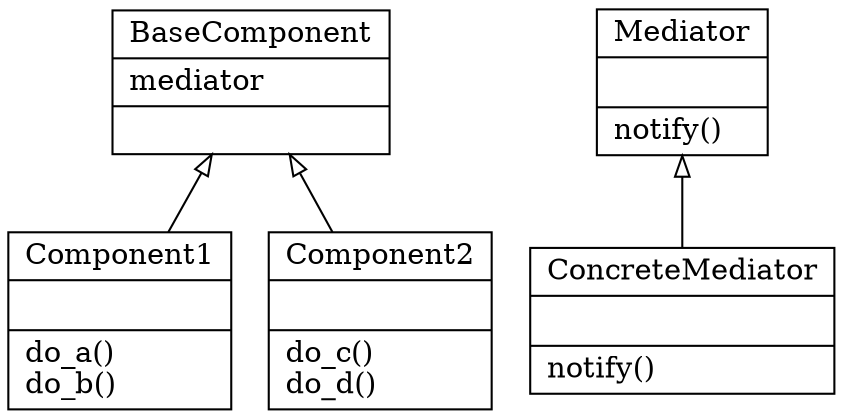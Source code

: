 digraph "classes" {
charset="utf-8"
rankdir=BT
"0" [label="{BaseComponent|mediator\l|}", shape="record"];
"1" [label="{Component1|\l|do_a()\ldo_b()\l}", shape="record"];
"2" [label="{Component2|\l|do_c()\ldo_d()\l}", shape="record"];
"3" [label="{ConcreteMediator|\l|notify()\l}", shape="record"];
"4" [label="{Mediator|\l|notify()\l}", shape="record"];
"1" -> "0" [arrowhead="empty", arrowtail="none"];
"2" -> "0" [arrowhead="empty", arrowtail="none"];
"3" -> "4" [arrowhead="empty", arrowtail="none"];
}
